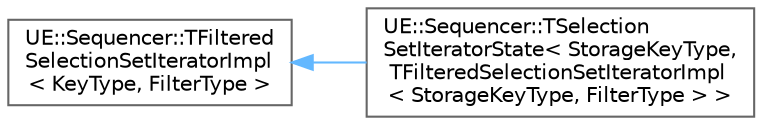 digraph "Graphical Class Hierarchy"
{
 // INTERACTIVE_SVG=YES
 // LATEX_PDF_SIZE
  bgcolor="transparent";
  edge [fontname=Helvetica,fontsize=10,labelfontname=Helvetica,labelfontsize=10];
  node [fontname=Helvetica,fontsize=10,shape=box,height=0.2,width=0.4];
  rankdir="LR";
  Node0 [id="Node000000",label="UE::Sequencer::TFiltered\lSelectionSetIteratorImpl\l\< KeyType, FilterType \>",height=0.2,width=0.4,color="grey40", fillcolor="white", style="filled",URL="$d5/d61/structUE_1_1Sequencer_1_1TFilteredSelectionSetIteratorImpl.html",tooltip=" "];
  Node0 -> Node1 [id="edge9725_Node000000_Node000001",dir="back",color="steelblue1",style="solid",tooltip=" "];
  Node1 [id="Node000001",label="UE::Sequencer::TSelection\lSetIteratorState\< StorageKeyType,\l TFilteredSelectionSetIteratorImpl\l\< StorageKeyType, FilterType \> \>",height=0.2,width=0.4,color="grey40", fillcolor="white", style="filled",URL="$d7/d2c/structUE_1_1Sequencer_1_1TSelectionSetIteratorState.html",tooltip=" "];
}
